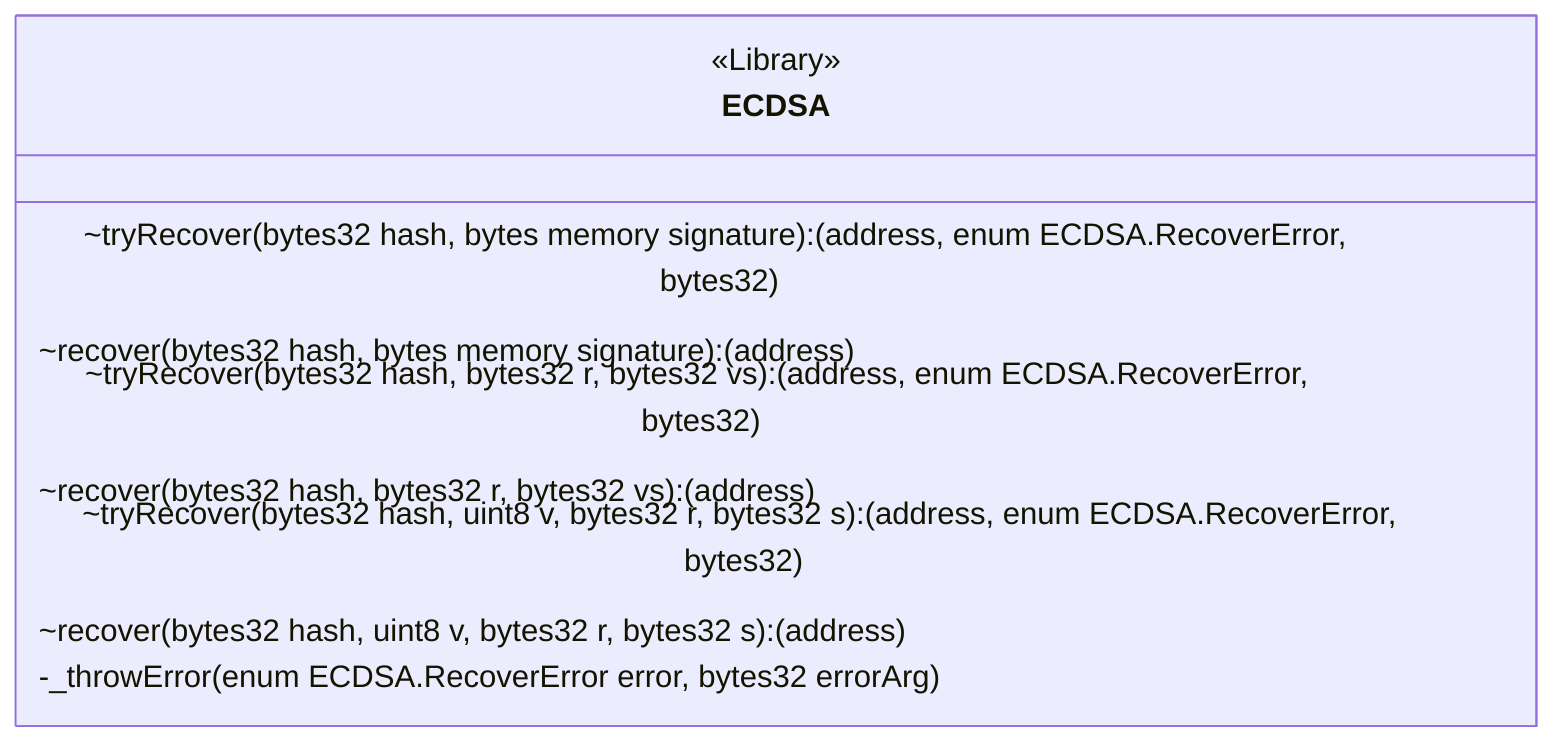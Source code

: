 classDiagram
  %% 344:7386:0
  class ECDSA {
    <<Library>>
    ~tryRecover(bytes32 hash, bytes memory signature): (address, enum ECDSA.RecoverError, bytes32)
    ~recover(bytes32 hash, bytes memory signature): (address)
    ~tryRecover(bytes32 hash, bytes32 r, bytes32 vs): (address, enum ECDSA.RecoverError, bytes32)
    ~recover(bytes32 hash, bytes32 r, bytes32 vs): (address)
    ~tryRecover(bytes32 hash, uint8 v, bytes32 r, bytes32 s): (address, enum ECDSA.RecoverError, bytes32)
    ~recover(bytes32 hash, uint8 v, bytes32 r, bytes32 s): (address)
    -_throwError(enum ECDSA.RecoverError error, bytes32 errorArg)
  }